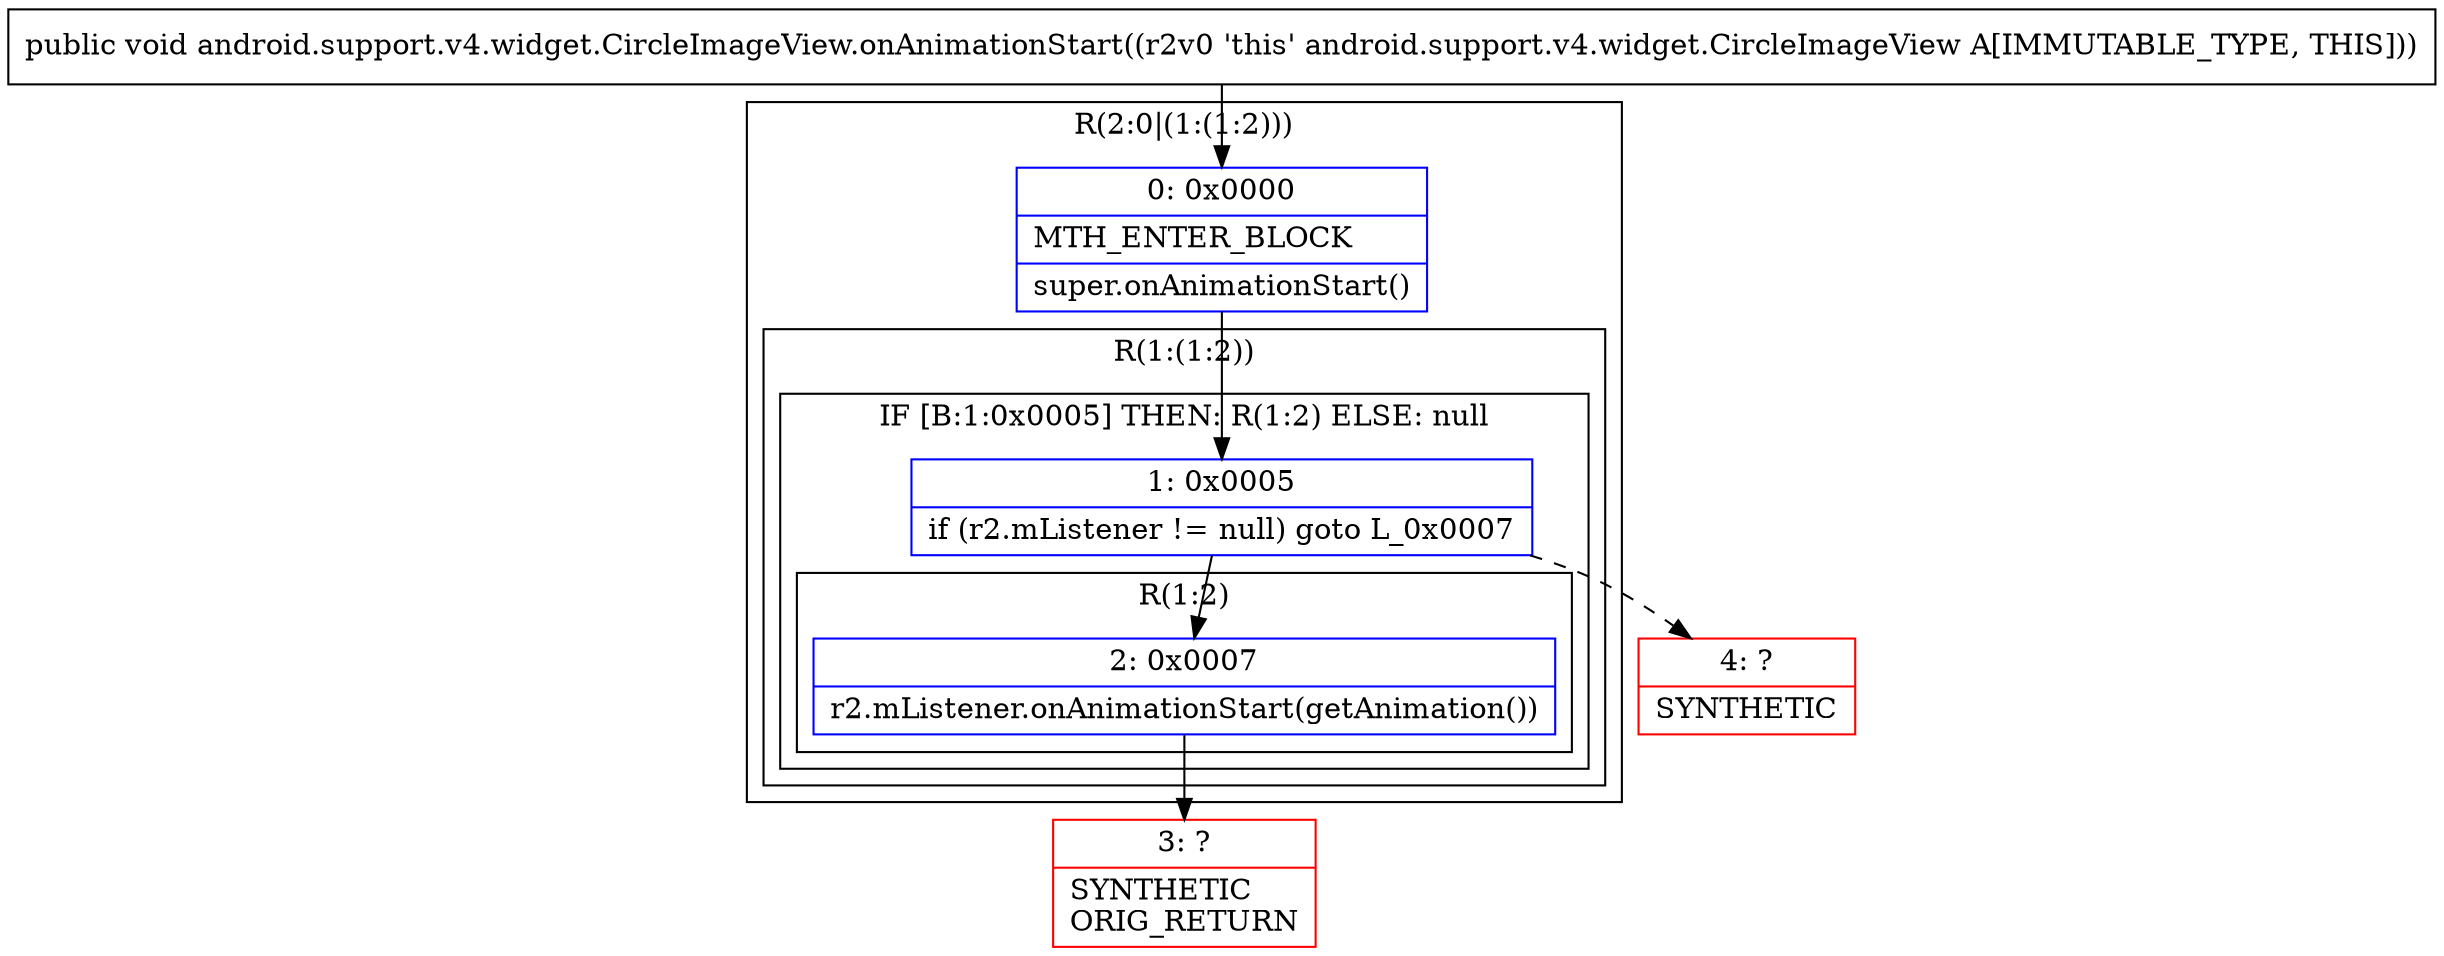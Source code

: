 digraph "CFG forandroid.support.v4.widget.CircleImageView.onAnimationStart()V" {
subgraph cluster_Region_98859694 {
label = "R(2:0|(1:(1:2)))";
node [shape=record,color=blue];
Node_0 [shape=record,label="{0\:\ 0x0000|MTH_ENTER_BLOCK\l|super.onAnimationStart()\l}"];
subgraph cluster_Region_133407977 {
label = "R(1:(1:2))";
node [shape=record,color=blue];
subgraph cluster_IfRegion_283885444 {
label = "IF [B:1:0x0005] THEN: R(1:2) ELSE: null";
node [shape=record,color=blue];
Node_1 [shape=record,label="{1\:\ 0x0005|if (r2.mListener != null) goto L_0x0007\l}"];
subgraph cluster_Region_1617864563 {
label = "R(1:2)";
node [shape=record,color=blue];
Node_2 [shape=record,label="{2\:\ 0x0007|r2.mListener.onAnimationStart(getAnimation())\l}"];
}
}
}
}
Node_3 [shape=record,color=red,label="{3\:\ ?|SYNTHETIC\lORIG_RETURN\l}"];
Node_4 [shape=record,color=red,label="{4\:\ ?|SYNTHETIC\l}"];
MethodNode[shape=record,label="{public void android.support.v4.widget.CircleImageView.onAnimationStart((r2v0 'this' android.support.v4.widget.CircleImageView A[IMMUTABLE_TYPE, THIS])) }"];
MethodNode -> Node_0;
Node_0 -> Node_1;
Node_1 -> Node_2;
Node_1 -> Node_4[style=dashed];
Node_2 -> Node_3;
}

